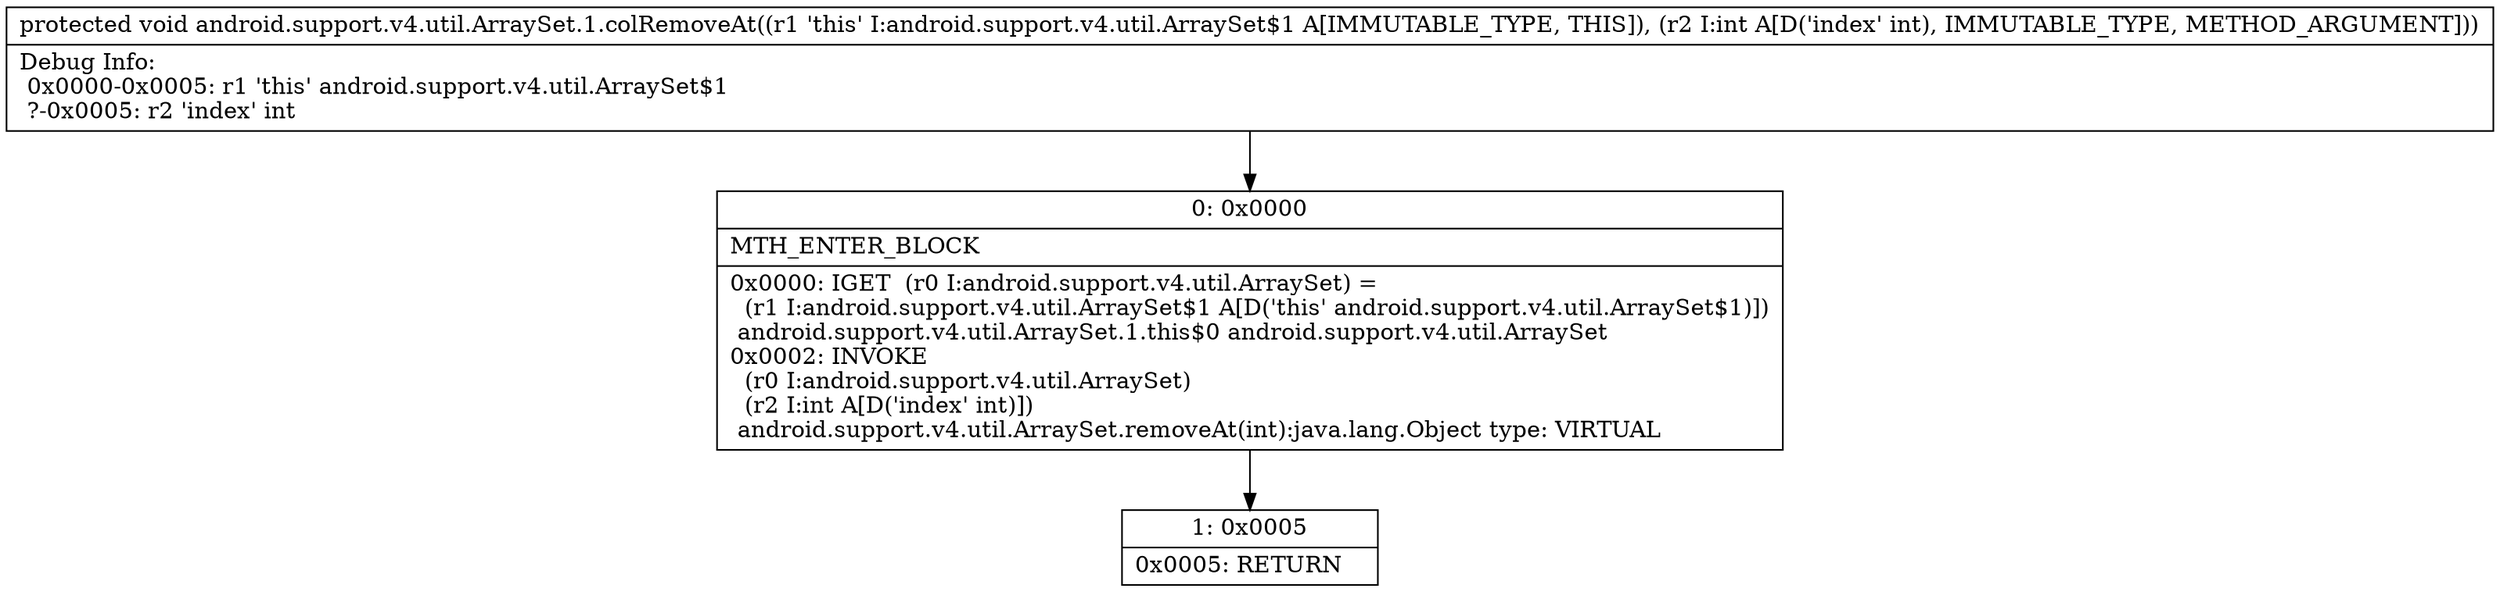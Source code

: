 digraph "CFG forandroid.support.v4.util.ArraySet.1.colRemoveAt(I)V" {
Node_0 [shape=record,label="{0\:\ 0x0000|MTH_ENTER_BLOCK\l|0x0000: IGET  (r0 I:android.support.v4.util.ArraySet) = \l  (r1 I:android.support.v4.util.ArraySet$1 A[D('this' android.support.v4.util.ArraySet$1)])\l android.support.v4.util.ArraySet.1.this$0 android.support.v4.util.ArraySet \l0x0002: INVOKE  \l  (r0 I:android.support.v4.util.ArraySet)\l  (r2 I:int A[D('index' int)])\l android.support.v4.util.ArraySet.removeAt(int):java.lang.Object type: VIRTUAL \l}"];
Node_1 [shape=record,label="{1\:\ 0x0005|0x0005: RETURN   \l}"];
MethodNode[shape=record,label="{protected void android.support.v4.util.ArraySet.1.colRemoveAt((r1 'this' I:android.support.v4.util.ArraySet$1 A[IMMUTABLE_TYPE, THIS]), (r2 I:int A[D('index' int), IMMUTABLE_TYPE, METHOD_ARGUMENT]))  | Debug Info:\l  0x0000\-0x0005: r1 'this' android.support.v4.util.ArraySet$1\l  ?\-0x0005: r2 'index' int\l}"];
MethodNode -> Node_0;
Node_0 -> Node_1;
}

